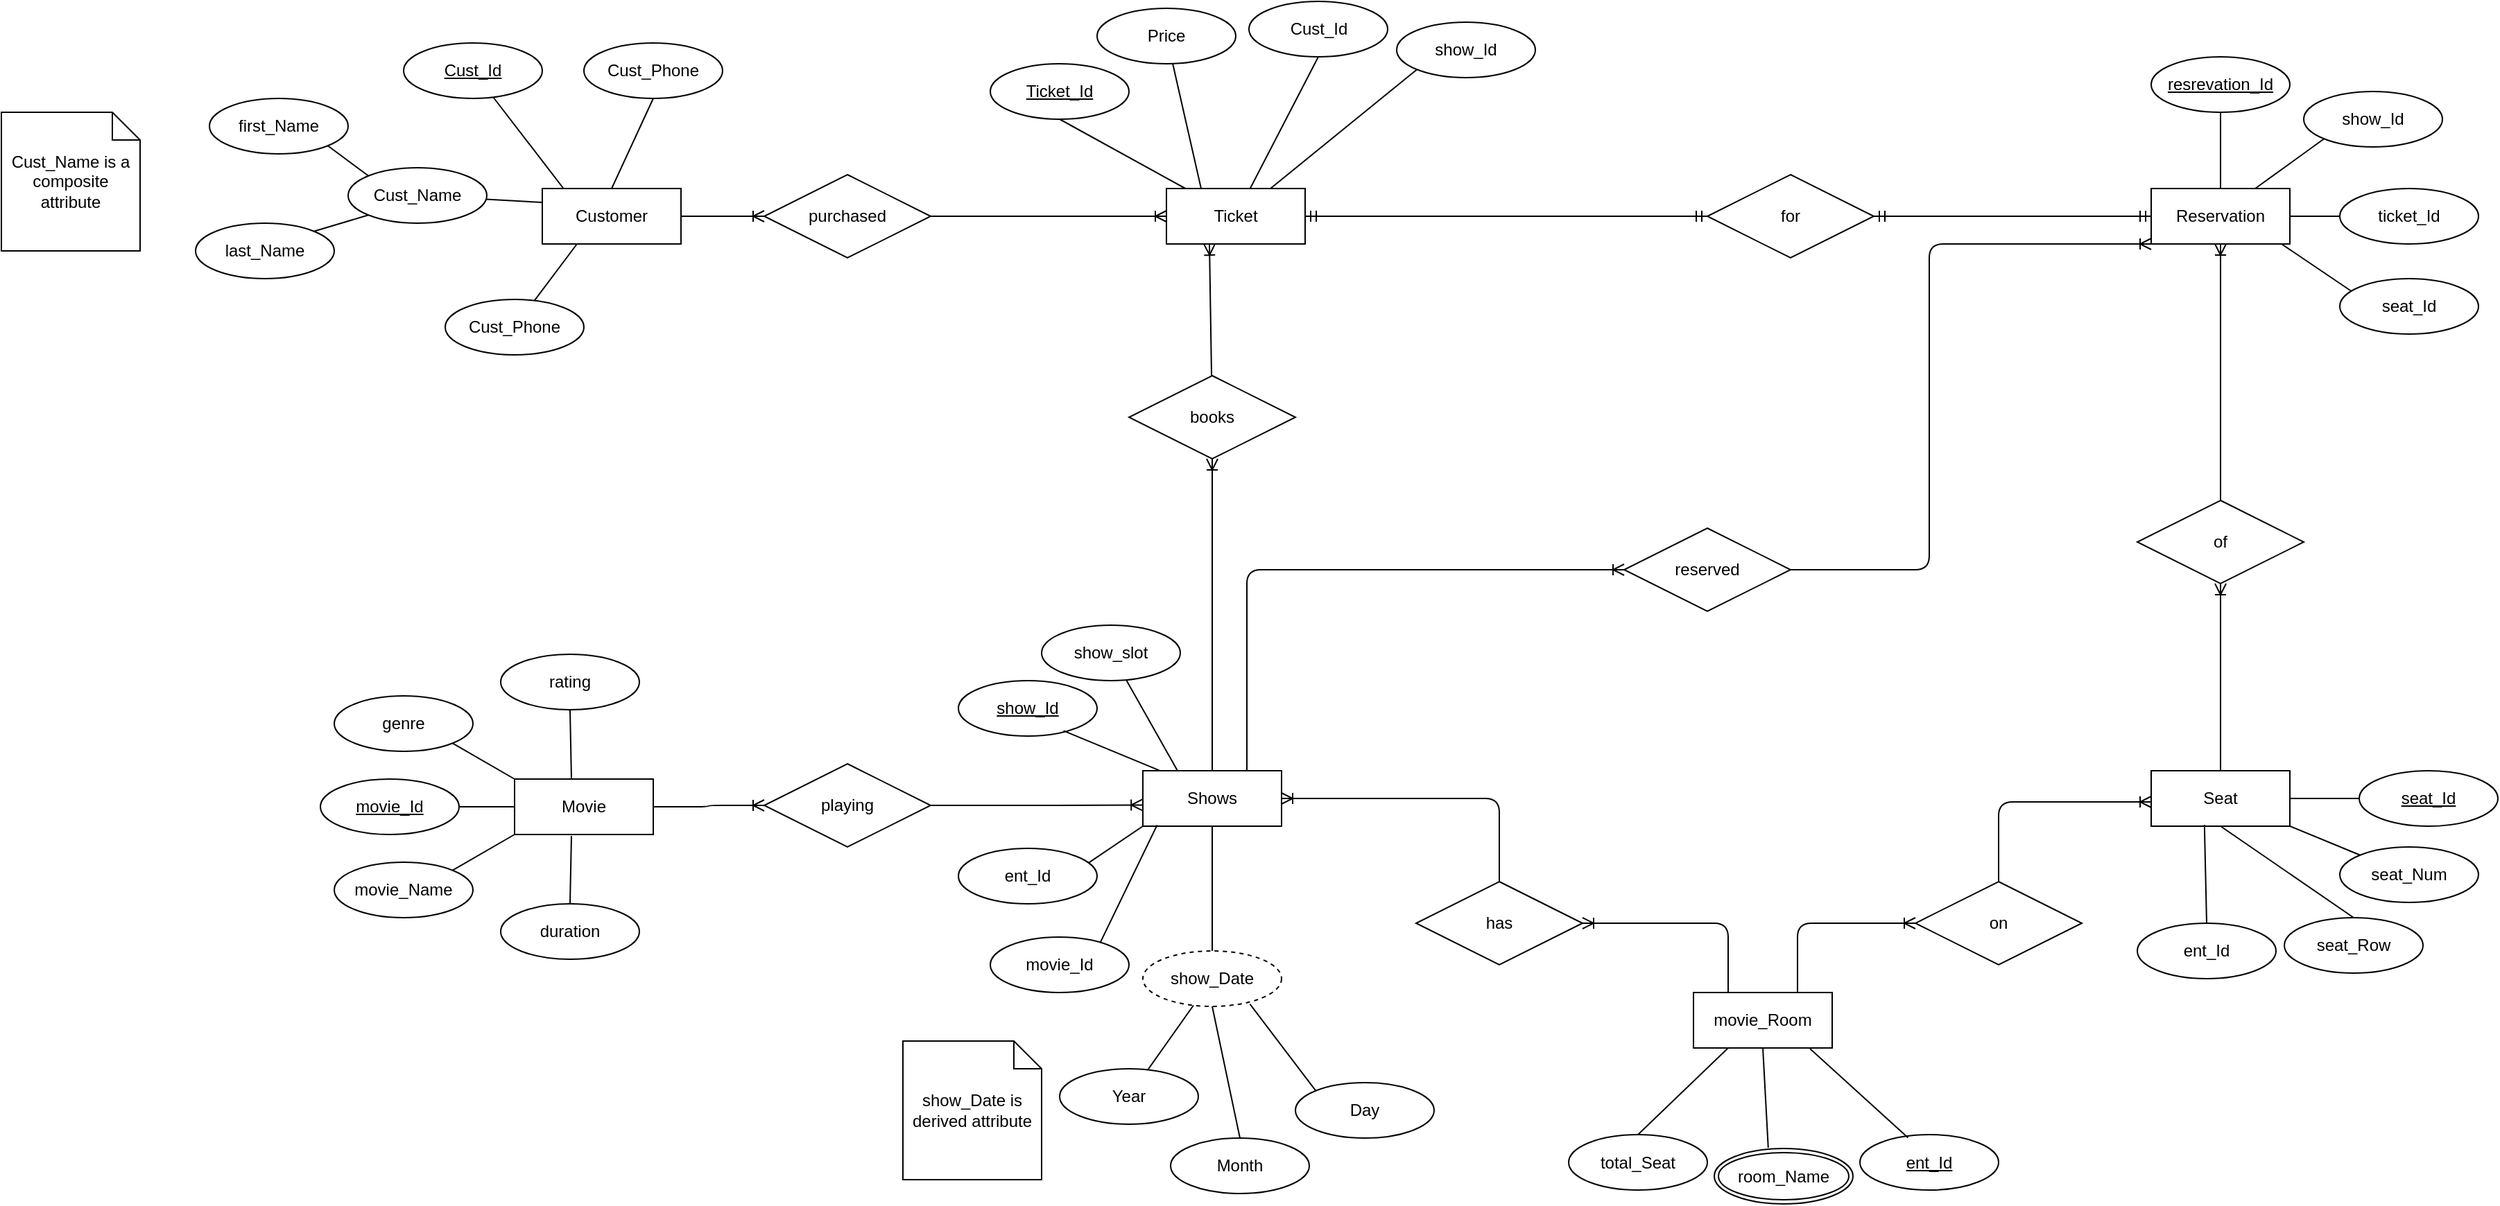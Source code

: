 <mxfile version="14.6.13" type="device"><diagram id="C5RBs43oDa-KdzZeNtuy" name="Page-1"><mxGraphModel dx="1833" dy="1696" grid="1" gridSize="10" guides="1" tooltips="1" connect="1" arrows="1" fold="1" page="1" pageScale="1" pageWidth="827" pageHeight="1169" math="0" shadow="0"><root><mxCell id="WIyWlLk6GJQsqaUBKTNV-0"/><mxCell id="WIyWlLk6GJQsqaUBKTNV-1" parent="WIyWlLk6GJQsqaUBKTNV-0"/><mxCell id="rpTrCafOeSb1Uk_IsaNt-6" value="purchased" style="shape=rhombus;perimeter=rhombusPerimeter;whiteSpace=wrap;html=1;align=center;" parent="WIyWlLk6GJQsqaUBKTNV-1" vertex="1"><mxGeometry x="64" y="-330" width="120" height="60" as="geometry"/></mxCell><mxCell id="rpTrCafOeSb1Uk_IsaNt-8" value="on" style="shape=rhombus;perimeter=rhombusPerimeter;whiteSpace=wrap;html=1;align=center;" parent="WIyWlLk6GJQsqaUBKTNV-1" vertex="1"><mxGeometry x="894" y="180" width="120" height="60" as="geometry"/></mxCell><mxCell id="rpTrCafOeSb1Uk_IsaNt-9" value="books" style="shape=rhombus;perimeter=rhombusPerimeter;whiteSpace=wrap;html=1;align=center;" parent="WIyWlLk6GJQsqaUBKTNV-1" vertex="1"><mxGeometry x="327" y="-185" width="120" height="60" as="geometry"/></mxCell><mxCell id="rpTrCafOeSb1Uk_IsaNt-10" value="of" style="shape=rhombus;perimeter=rhombusPerimeter;whiteSpace=wrap;html=1;align=center;" parent="WIyWlLk6GJQsqaUBKTNV-1" vertex="1"><mxGeometry x="1054" y="-95" width="120" height="60" as="geometry"/></mxCell><mxCell id="rpTrCafOeSb1Uk_IsaNt-12" value="has" style="shape=rhombus;perimeter=rhombusPerimeter;whiteSpace=wrap;html=1;align=center;" parent="WIyWlLk6GJQsqaUBKTNV-1" vertex="1"><mxGeometry x="534" y="180" width="120" height="60" as="geometry"/></mxCell><mxCell id="rpTrCafOeSb1Uk_IsaNt-16" value="Cust_Id" style="ellipse;whiteSpace=wrap;html=1;align=center;fontStyle=4;" parent="WIyWlLk6GJQsqaUBKTNV-1" vertex="1"><mxGeometry x="-196" y="-425" width="100" height="40" as="geometry"/></mxCell><mxCell id="rpTrCafOeSb1Uk_IsaNt-17" value="Cust_Phone" style="ellipse;whiteSpace=wrap;html=1;align=center;" parent="WIyWlLk6GJQsqaUBKTNV-1" vertex="1"><mxGeometry x="-66" y="-425" width="100" height="40" as="geometry"/></mxCell><mxCell id="rpTrCafOeSb1Uk_IsaNt-22" value="Ticket_Id" style="ellipse;whiteSpace=wrap;html=1;align=center;fontStyle=4;" parent="WIyWlLk6GJQsqaUBKTNV-1" vertex="1"><mxGeometry x="227" y="-410" width="100" height="40" as="geometry"/></mxCell><mxCell id="rpTrCafOeSb1Uk_IsaNt-23" value="Price" style="ellipse;whiteSpace=wrap;html=1;align=center;" parent="WIyWlLk6GJQsqaUBKTNV-1" vertex="1"><mxGeometry x="304" y="-450" width="100" height="40" as="geometry"/></mxCell><mxCell id="rpTrCafOeSb1Uk_IsaNt-24" value="show_Id" style="ellipse;whiteSpace=wrap;html=1;align=center;fontStyle=4;" parent="WIyWlLk6GJQsqaUBKTNV-1" vertex="1"><mxGeometry x="204" y="35" width="100" height="40" as="geometry"/></mxCell><mxCell id="rpTrCafOeSb1Uk_IsaNt-25" value="show_Date" style="ellipse;whiteSpace=wrap;html=1;align=center;dashed=1;" parent="WIyWlLk6GJQsqaUBKTNV-1" vertex="1"><mxGeometry x="337" y="230" width="100" height="40" as="geometry"/></mxCell><mxCell id="rpTrCafOeSb1Uk_IsaNt-31" value="movie_Id" style="ellipse;whiteSpace=wrap;html=1;align=center;fontStyle=4;" parent="WIyWlLk6GJQsqaUBKTNV-1" vertex="1"><mxGeometry x="-256" y="106" width="100" height="40" as="geometry"/></mxCell><mxCell id="rpTrCafOeSb1Uk_IsaNt-32" value="movie_Name" style="ellipse;whiteSpace=wrap;html=1;align=center;" parent="WIyWlLk6GJQsqaUBKTNV-1" vertex="1"><mxGeometry x="-246" y="166" width="100" height="40" as="geometry"/></mxCell><mxCell id="rpTrCafOeSb1Uk_IsaNt-33" value="duration" style="ellipse;whiteSpace=wrap;html=1;align=center;" parent="WIyWlLk6GJQsqaUBKTNV-1" vertex="1"><mxGeometry x="-126" y="196" width="100" height="40" as="geometry"/></mxCell><mxCell id="rpTrCafOeSb1Uk_IsaNt-35" value="rating" style="ellipse;whiteSpace=wrap;html=1;align=center;" parent="WIyWlLk6GJQsqaUBKTNV-1" vertex="1"><mxGeometry x="-126" y="16" width="100" height="40" as="geometry"/></mxCell><mxCell id="rpTrCafOeSb1Uk_IsaNt-36" value="genre" style="ellipse;whiteSpace=wrap;html=1;align=center;" parent="WIyWlLk6GJQsqaUBKTNV-1" vertex="1"><mxGeometry x="-246" y="46" width="100" height="40" as="geometry"/></mxCell><mxCell id="rpTrCafOeSb1Uk_IsaNt-37" value="ent_Id" style="ellipse;whiteSpace=wrap;html=1;align=center;fontStyle=4;" parent="WIyWlLk6GJQsqaUBKTNV-1" vertex="1"><mxGeometry x="854" y="362.5" width="100" height="40" as="geometry"/></mxCell><mxCell id="rpTrCafOeSb1Uk_IsaNt-41" value="room_Name" style="ellipse;shape=doubleEllipse;margin=3;whiteSpace=wrap;html=1;align=center;" parent="WIyWlLk6GJQsqaUBKTNV-1" vertex="1"><mxGeometry x="749" y="372.5" width="100" height="40" as="geometry"/></mxCell><mxCell id="rpTrCafOeSb1Uk_IsaNt-42" value="seat_Row" style="ellipse;whiteSpace=wrap;html=1;align=center;" parent="WIyWlLk6GJQsqaUBKTNV-1" vertex="1"><mxGeometry x="1160" y="206" width="100" height="40" as="geometry"/></mxCell><mxCell id="rpTrCafOeSb1Uk_IsaNt-43" value="seat_Id" style="ellipse;whiteSpace=wrap;html=1;align=center;fontStyle=4;" parent="WIyWlLk6GJQsqaUBKTNV-1" vertex="1"><mxGeometry x="1214" y="100.0" width="100" height="40" as="geometry"/></mxCell><mxCell id="rpTrCafOeSb1Uk_IsaNt-44" value="Cust_Id" style="ellipse;whiteSpace=wrap;html=1;align=center;" parent="WIyWlLk6GJQsqaUBKTNV-1" vertex="1"><mxGeometry x="413.5" y="-455" width="100" height="40" as="geometry"/></mxCell><mxCell id="rpTrCafOeSb1Uk_IsaNt-45" value="" style="endArrow=none;html=1;exitX=0.153;exitY=0;exitDx=0;exitDy=0;exitPerimeter=0;" parent="WIyWlLk6GJQsqaUBKTNV-1" source="T_Y7C41bLEncl0_mFWOe-4" target="rpTrCafOeSb1Uk_IsaNt-16" edge="1"><mxGeometry width="50" height="50" relative="1" as="geometry"><mxPoint x="-60.715" y="-317.386" as="sourcePoint"/><mxPoint x="-126" y="-340" as="targetPoint"/></mxGeometry></mxCell><mxCell id="rpTrCafOeSb1Uk_IsaNt-46" value="" style="endArrow=none;html=1;exitX=0;exitY=0.25;exitDx=0;exitDy=0;" parent="WIyWlLk6GJQsqaUBKTNV-1" source="T_Y7C41bLEncl0_mFWOe-4" target="NC3HBU6T_nw7BA21-1jr-2" edge="1"><mxGeometry width="50" height="50" relative="1" as="geometry"><mxPoint x="-71.355" y="-314.142" as="sourcePoint"/><mxPoint x="-225.717" y="-348.152" as="targetPoint"/></mxGeometry></mxCell><mxCell id="rpTrCafOeSb1Uk_IsaNt-47" value="" style="endArrow=none;html=1;entryX=0.5;entryY=1;entryDx=0;entryDy=0;exitX=0.5;exitY=0;exitDx=0;exitDy=0;" parent="WIyWlLk6GJQsqaUBKTNV-1" source="T_Y7C41bLEncl0_mFWOe-4" target="rpTrCafOeSb1Uk_IsaNt-17" edge="1"><mxGeometry width="50" height="50" relative="1" as="geometry"><mxPoint x="-46" y="-320" as="sourcePoint"/><mxPoint x="-161.349" y="-382.6" as="targetPoint"/></mxGeometry></mxCell><mxCell id="rpTrCafOeSb1Uk_IsaNt-49" value="" style="endArrow=none;html=1;exitX=0.25;exitY=0;exitDx=0;exitDy=0;" parent="WIyWlLk6GJQsqaUBKTNV-1" source="T_Y7C41bLEncl0_mFWOe-5" target="rpTrCafOeSb1Uk_IsaNt-23" edge="1"><mxGeometry width="50" height="50" relative="1" as="geometry"><mxPoint x="404" y="-310" as="sourcePoint"/><mxPoint x="394.001" y="-380.0" as="targetPoint"/></mxGeometry></mxCell><mxCell id="rpTrCafOeSb1Uk_IsaNt-50" value="" style="endArrow=none;html=1;entryX=0.5;entryY=1;entryDx=0;entryDy=0;" parent="WIyWlLk6GJQsqaUBKTNV-1" source="T_Y7C41bLEncl0_mFWOe-5" target="rpTrCafOeSb1Uk_IsaNt-22" edge="1"><mxGeometry width="50" height="50" relative="1" as="geometry"><mxPoint x="381.3" y="-307.84" as="sourcePoint"/><mxPoint x="394" y="-450.0" as="targetPoint"/></mxGeometry></mxCell><mxCell id="rpTrCafOeSb1Uk_IsaNt-51" value="" style="endArrow=none;html=1;entryX=0.5;entryY=1;entryDx=0;entryDy=0;" parent="WIyWlLk6GJQsqaUBKTNV-1" source="T_Y7C41bLEncl0_mFWOe-5" target="rpTrCafOeSb1Uk_IsaNt-44" edge="1"><mxGeometry width="50" height="50" relative="1" as="geometry"><mxPoint x="447.473" y="-299.88" as="sourcePoint"/><mxPoint x="-91.349" y="-332.6" as="targetPoint"/></mxGeometry></mxCell><mxCell id="rpTrCafOeSb1Uk_IsaNt-52" value="" style="endArrow=none;html=1;exitX=0.5;exitY=1;exitDx=0;exitDy=0;entryX=0.389;entryY=-0.014;entryDx=0;entryDy=0;entryPerimeter=0;" parent="WIyWlLk6GJQsqaUBKTNV-1" source="T_Y7C41bLEncl0_mFWOe-10" target="rpTrCafOeSb1Uk_IsaNt-41" edge="1"><mxGeometry width="50" height="50" relative="1" as="geometry"><mxPoint x="734" y="285" as="sourcePoint"/><mxPoint x="804" y="382.5" as="targetPoint"/></mxGeometry></mxCell><mxCell id="rpTrCafOeSb1Uk_IsaNt-53" value="" style="endArrow=none;html=1;entryX=0.347;entryY=0.057;entryDx=0;entryDy=0;entryPerimeter=0;exitX=0.84;exitY=1.013;exitDx=0;exitDy=0;exitPerimeter=0;" parent="WIyWlLk6GJQsqaUBKTNV-1" source="T_Y7C41bLEncl0_mFWOe-10" target="rpTrCafOeSb1Uk_IsaNt-37" edge="1"><mxGeometry width="50" height="50" relative="1" as="geometry"><mxPoint x="784" y="258" as="sourcePoint"/><mxPoint x="798.651" y="42.4" as="targetPoint"/></mxGeometry></mxCell><mxCell id="rpTrCafOeSb1Uk_IsaNt-55" value="" style="endArrow=none;html=1;exitX=0.5;exitY=0;exitDx=0;exitDy=0;entryX=0.5;entryY=1;entryDx=0;entryDy=0;" parent="WIyWlLk6GJQsqaUBKTNV-1" source="rpTrCafOeSb1Uk_IsaNt-42" edge="1"><mxGeometry width="50" height="50" relative="1" as="geometry"><mxPoint x="1269.272" y="-267.383" as="sourcePoint"/><mxPoint x="1114" y="140.0" as="targetPoint"/></mxGeometry></mxCell><mxCell id="rpTrCafOeSb1Uk_IsaNt-56" value="" style="endArrow=none;html=1;entryX=0;entryY=0.5;entryDx=0;entryDy=0;exitX=1;exitY=0.5;exitDx=0;exitDy=0;" parent="WIyWlLk6GJQsqaUBKTNV-1" source="T_Y7C41bLEncl0_mFWOe-12" target="rpTrCafOeSb1Uk_IsaNt-43" edge="1"><mxGeometry width="50" height="50" relative="1" as="geometry"><mxPoint x="1064" y="120.0" as="sourcePoint"/><mxPoint x="1158.651" y="-342.6" as="targetPoint"/></mxGeometry></mxCell><mxCell id="rpTrCafOeSb1Uk_IsaNt-57" value="" style="endArrow=none;html=1;exitX=0.41;exitY=1.025;exitDx=0;exitDy=0;entryX=0.5;entryY=0;entryDx=0;entryDy=0;exitPerimeter=0;" parent="WIyWlLk6GJQsqaUBKTNV-1" source="T_Y7C41bLEncl0_mFWOe-8" target="rpTrCafOeSb1Uk_IsaNt-33" edge="1"><mxGeometry width="50" height="50" relative="1" as="geometry"><mxPoint x="-76" y="146.0" as="sourcePoint"/><mxPoint x="-86" y="196" as="targetPoint"/></mxGeometry></mxCell><mxCell id="rpTrCafOeSb1Uk_IsaNt-58" value="" style="endArrow=none;html=1;entryX=1;entryY=0;entryDx=0;entryDy=0;exitX=0;exitY=1;exitDx=0;exitDy=0;" parent="WIyWlLk6GJQsqaUBKTNV-1" source="T_Y7C41bLEncl0_mFWOe-8" target="rpTrCafOeSb1Uk_IsaNt-32" edge="1"><mxGeometry width="50" height="50" relative="1" as="geometry"><mxPoint x="-111.355" y="140.142" as="sourcePoint"/><mxPoint x="-571.349" y="-266.6" as="targetPoint"/></mxGeometry></mxCell><mxCell id="rpTrCafOeSb1Uk_IsaNt-59" value="" style="endArrow=none;html=1;entryX=1;entryY=0.5;entryDx=0;entryDy=0;exitX=0;exitY=0.5;exitDx=0;exitDy=0;exitPerimeter=0;" parent="WIyWlLk6GJQsqaUBKTNV-1" source="T_Y7C41bLEncl0_mFWOe-8" target="rpTrCafOeSb1Uk_IsaNt-31" edge="1"><mxGeometry width="50" height="50" relative="1" as="geometry"><mxPoint x="-126" y="126" as="sourcePoint"/><mxPoint x="-561.349" y="-256.6" as="targetPoint"/></mxGeometry></mxCell><mxCell id="rpTrCafOeSb1Uk_IsaNt-60" value="" style="endArrow=none;html=1;entryX=1;entryY=1;entryDx=0;entryDy=0;exitX=0;exitY=0;exitDx=0;exitDy=0;" parent="WIyWlLk6GJQsqaUBKTNV-1" source="T_Y7C41bLEncl0_mFWOe-8" target="rpTrCafOeSb1Uk_IsaNt-36" edge="1"><mxGeometry width="50" height="50" relative="1" as="geometry"><mxPoint x="-105.914" y="109.974" as="sourcePoint"/><mxPoint x="-551.349" y="-246.6" as="targetPoint"/></mxGeometry></mxCell><mxCell id="rpTrCafOeSb1Uk_IsaNt-61" value="" style="endArrow=none;html=1;entryX=0.5;entryY=1;entryDx=0;entryDy=0;exitX=0.41;exitY=0;exitDx=0;exitDy=0;exitPerimeter=0;" parent="WIyWlLk6GJQsqaUBKTNV-1" source="T_Y7C41bLEncl0_mFWOe-8" target="rpTrCafOeSb1Uk_IsaNt-35" edge="1"><mxGeometry width="50" height="50" relative="1" as="geometry"><mxPoint x="-76" y="106" as="sourcePoint"/><mxPoint x="-541.349" y="-236.6" as="targetPoint"/></mxGeometry></mxCell><mxCell id="rpTrCafOeSb1Uk_IsaNt-62" value="" style="endArrow=none;html=1;entryX=0.758;entryY=0.904;entryDx=0;entryDy=0;exitX=0.141;exitY=0.018;exitDx=0;exitDy=0;exitPerimeter=0;entryPerimeter=0;" parent="WIyWlLk6GJQsqaUBKTNV-1" source="T_Y7C41bLEncl0_mFWOe-7" target="rpTrCafOeSb1Uk_IsaNt-24" edge="1"><mxGeometry width="50" height="50" relative="1" as="geometry"><mxPoint x="391" y="130.0" as="sourcePoint"/><mxPoint x="-254.349" y="32.4" as="targetPoint"/></mxGeometry></mxCell><mxCell id="rpTrCafOeSb1Uk_IsaNt-63" value="" style="endArrow=none;html=1;entryX=0.5;entryY=0;entryDx=0;entryDy=0;" parent="WIyWlLk6GJQsqaUBKTNV-1" source="T_Y7C41bLEncl0_mFWOe-7" target="rpTrCafOeSb1Uk_IsaNt-25" edge="1"><mxGeometry width="50" height="50" relative="1" as="geometry"><mxPoint x="441" y="150.0" as="sourcePoint"/><mxPoint x="-244.349" y="42.4" as="targetPoint"/></mxGeometry></mxCell><mxCell id="T_Y7C41bLEncl0_mFWOe-0" value="first_Name" style="ellipse;whiteSpace=wrap;html=1;align=center;" parent="WIyWlLk6GJQsqaUBKTNV-1" vertex="1"><mxGeometry x="-336" y="-385" width="100" height="40" as="geometry"/></mxCell><mxCell id="T_Y7C41bLEncl0_mFWOe-1" value="last_Name" style="ellipse;whiteSpace=wrap;html=1;align=center;" parent="WIyWlLk6GJQsqaUBKTNV-1" vertex="1"><mxGeometry x="-346" y="-295" width="100" height="40" as="geometry"/></mxCell><mxCell id="T_Y7C41bLEncl0_mFWOe-2" value="" style="endArrow=none;html=1;exitX=0;exitY=0;exitDx=0;exitDy=0;entryX=1;entryY=1;entryDx=0;entryDy=0;" parent="WIyWlLk6GJQsqaUBKTNV-1" source="NC3HBU6T_nw7BA21-1jr-2" target="T_Y7C41bLEncl0_mFWOe-0" edge="1"><mxGeometry width="50" height="50" relative="1" as="geometry"><mxPoint x="-221.355" y="-329.142" as="sourcePoint"/><mxPoint x="-132.747" y="-294.967" as="targetPoint"/></mxGeometry></mxCell><mxCell id="T_Y7C41bLEncl0_mFWOe-3" value="" style="endArrow=none;html=1;exitX=0;exitY=1;exitDx=0;exitDy=0;entryX=1;entryY=0;entryDx=0;entryDy=0;" parent="WIyWlLk6GJQsqaUBKTNV-1" source="NC3HBU6T_nw7BA21-1jr-2" target="T_Y7C41bLEncl0_mFWOe-1" edge="1"><mxGeometry width="50" height="50" relative="1" as="geometry"><mxPoint x="-221.355" y="-300.858" as="sourcePoint"/><mxPoint x="-266" y="-295" as="targetPoint"/></mxGeometry></mxCell><mxCell id="T_Y7C41bLEncl0_mFWOe-4" value="Customer" style="whiteSpace=wrap;html=1;align=center;" parent="WIyWlLk6GJQsqaUBKTNV-1" vertex="1"><mxGeometry x="-96" y="-320" width="100" height="40" as="geometry"/></mxCell><mxCell id="T_Y7C41bLEncl0_mFWOe-5" value="Ticket" style="whiteSpace=wrap;html=1;align=center;" parent="WIyWlLk6GJQsqaUBKTNV-1" vertex="1"><mxGeometry x="354" y="-320" width="100" height="40" as="geometry"/></mxCell><mxCell id="T_Y7C41bLEncl0_mFWOe-7" value="Shows" style="whiteSpace=wrap;html=1;align=center;" parent="WIyWlLk6GJQsqaUBKTNV-1" vertex="1"><mxGeometry x="337" y="100" width="100" height="40" as="geometry"/></mxCell><mxCell id="T_Y7C41bLEncl0_mFWOe-8" value="Movie" style="whiteSpace=wrap;html=1;align=center;" parent="WIyWlLk6GJQsqaUBKTNV-1" vertex="1"><mxGeometry x="-116" y="106" width="100" height="40" as="geometry"/></mxCell><mxCell id="T_Y7C41bLEncl0_mFWOe-10" value="movie_Room" style="whiteSpace=wrap;html=1;align=center;" parent="WIyWlLk6GJQsqaUBKTNV-1" vertex="1"><mxGeometry x="734" y="260" width="100" height="40" as="geometry"/></mxCell><mxCell id="T_Y7C41bLEncl0_mFWOe-12" value="Seat" style="whiteSpace=wrap;html=1;align=center;" parent="WIyWlLk6GJQsqaUBKTNV-1" vertex="1"><mxGeometry x="1064" y="100.0" width="100" height="40" as="geometry"/></mxCell><mxCell id="T_Y7C41bLEncl0_mFWOe-13" value="Day" style="ellipse;whiteSpace=wrap;html=1;align=center;" parent="WIyWlLk6GJQsqaUBKTNV-1" vertex="1"><mxGeometry x="447" y="325" width="100" height="40" as="geometry"/></mxCell><mxCell id="T_Y7C41bLEncl0_mFWOe-14" value="Month" style="ellipse;whiteSpace=wrap;html=1;align=center;" parent="WIyWlLk6GJQsqaUBKTNV-1" vertex="1"><mxGeometry x="357" y="365" width="100" height="40" as="geometry"/></mxCell><mxCell id="T_Y7C41bLEncl0_mFWOe-15" value="Year" style="ellipse;whiteSpace=wrap;html=1;align=center;" parent="WIyWlLk6GJQsqaUBKTNV-1" vertex="1"><mxGeometry x="277" y="315.0" width="100" height="40" as="geometry"/></mxCell><mxCell id="T_Y7C41bLEncl0_mFWOe-16" value="" style="endArrow=none;html=1;" parent="WIyWlLk6GJQsqaUBKTNV-1" source="rpTrCafOeSb1Uk_IsaNt-25" target="T_Y7C41bLEncl0_mFWOe-15" edge="1"><mxGeometry width="50" height="50" relative="1" as="geometry"><mxPoint x="367" y="265" as="sourcePoint"/><mxPoint x="476.645" y="159.142" as="targetPoint"/></mxGeometry></mxCell><mxCell id="T_Y7C41bLEncl0_mFWOe-17" value="" style="endArrow=none;html=1;entryX=0.5;entryY=1;entryDx=0;entryDy=0;" parent="WIyWlLk6GJQsqaUBKTNV-1" target="rpTrCafOeSb1Uk_IsaNt-25" edge="1"><mxGeometry width="50" height="50" relative="1" as="geometry"><mxPoint x="407" y="365" as="sourcePoint"/><mxPoint x="486.645" y="169.142" as="targetPoint"/></mxGeometry></mxCell><mxCell id="T_Y7C41bLEncl0_mFWOe-18" value="" style="endArrow=none;html=1;entryX=0;entryY=0;entryDx=0;entryDy=0;exitX=0.772;exitY=0.959;exitDx=0;exitDy=0;exitPerimeter=0;" parent="WIyWlLk6GJQsqaUBKTNV-1" source="rpTrCafOeSb1Uk_IsaNt-25" target="T_Y7C41bLEncl0_mFWOe-13" edge="1"><mxGeometry width="50" height="50" relative="1" as="geometry"><mxPoint x="510" y="200" as="sourcePoint"/><mxPoint x="496.645" y="179.142" as="targetPoint"/></mxGeometry></mxCell><mxCell id="T_Y7C41bLEncl0_mFWOe-20" value="" style="endArrow=none;html=1;exitX=0.25;exitY=1;exitDx=0;exitDy=0;entryX=0.5;entryY=0;entryDx=0;entryDy=0;" parent="WIyWlLk6GJQsqaUBKTNV-1" source="T_Y7C41bLEncl0_mFWOe-10" target="T_Y7C41bLEncl0_mFWOe-21" edge="1"><mxGeometry width="50" height="50" relative="1" as="geometry"><mxPoint x="734" y="290" as="sourcePoint"/><mxPoint x="652" y="295" as="targetPoint"/></mxGeometry></mxCell><mxCell id="T_Y7C41bLEncl0_mFWOe-21" value="total_Seat" style="ellipse;whiteSpace=wrap;html=1;align=center;" parent="WIyWlLk6GJQsqaUBKTNV-1" vertex="1"><mxGeometry x="644" y="362.5" width="100" height="40" as="geometry"/></mxCell><mxCell id="T_Y7C41bLEncl0_mFWOe-26" value="show_Id" style="ellipse;whiteSpace=wrap;html=1;align=center;" parent="WIyWlLk6GJQsqaUBKTNV-1" vertex="1"><mxGeometry x="520" y="-440" width="100" height="40" as="geometry"/></mxCell><mxCell id="T_Y7C41bLEncl0_mFWOe-27" value="" style="endArrow=none;html=1;exitX=0.75;exitY=0;exitDx=0;exitDy=0;entryX=0;entryY=1;entryDx=0;entryDy=0;" parent="WIyWlLk6GJQsqaUBKTNV-1" source="T_Y7C41bLEncl0_mFWOe-5" target="T_Y7C41bLEncl0_mFWOe-26" edge="1"><mxGeometry width="50" height="50" relative="1" as="geometry"><mxPoint x="464" y="-300" as="sourcePoint"/><mxPoint x="604" y="-350" as="targetPoint"/></mxGeometry></mxCell><mxCell id="NC3HBU6T_nw7BA21-1jr-2" value="Cust_Name" style="ellipse;whiteSpace=wrap;html=1;align=center;" parent="WIyWlLk6GJQsqaUBKTNV-1" vertex="1"><mxGeometry x="-236" y="-335" width="100" height="40" as="geometry"/></mxCell><mxCell id="NC3HBU6T_nw7BA21-1jr-3" value="Cust_Name is a composite attribute" style="shape=note;size=20;whiteSpace=wrap;html=1;" parent="WIyWlLk6GJQsqaUBKTNV-1" vertex="1"><mxGeometry x="-486" y="-375" width="100" height="100" as="geometry"/></mxCell><mxCell id="NC3HBU6T_nw7BA21-1jr-4" value="show_Date is derived attribute" style="shape=note;size=20;whiteSpace=wrap;html=1;" parent="WIyWlLk6GJQsqaUBKTNV-1" vertex="1"><mxGeometry x="164" y="295" width="100" height="100" as="geometry"/></mxCell><mxCell id="cqNdI_gBDllx-gK_nrfC-5" style="edgeStyle=orthogonalEdgeStyle;rounded=0;orthogonalLoop=1;jettySize=auto;html=1;exitX=0.5;exitY=1;exitDx=0;exitDy=0;" parent="WIyWlLk6GJQsqaUBKTNV-1" edge="1"><mxGeometry relative="1" as="geometry"><mxPoint x="154" y="270" as="sourcePoint"/><mxPoint x="154" y="270" as="targetPoint"/></mxGeometry></mxCell><mxCell id="cqNdI_gBDllx-gK_nrfC-9" value="show_slot" style="ellipse;whiteSpace=wrap;html=1;align=center;" parent="WIyWlLk6GJQsqaUBKTNV-1" vertex="1"><mxGeometry x="264" y="-5" width="100" height="40" as="geometry"/></mxCell><mxCell id="cqNdI_gBDllx-gK_nrfC-10" value="" style="endArrow=none;html=1;exitX=0.25;exitY=0;exitDx=0;exitDy=0;" parent="WIyWlLk6GJQsqaUBKTNV-1" source="T_Y7C41bLEncl0_mFWOe-7" target="cqNdI_gBDllx-gK_nrfC-9" edge="1"><mxGeometry width="50" height="50" relative="1" as="geometry"><mxPoint x="411" y="110" as="sourcePoint"/><mxPoint x="491" y="61" as="targetPoint"/></mxGeometry></mxCell><mxCell id="eyCazPOt2PZTfORF4oaA-2" value="" style="endArrow=none;html=1;entryX=0.5;entryY=0;entryDx=0;entryDy=0;exitX=0.5;exitY=1;exitDx=0;exitDy=0;" parent="WIyWlLk6GJQsqaUBKTNV-1" source="eyCazPOt2PZTfORF4oaA-37" target="eyCazPOt2PZTfORF4oaA-4" edge="1"><mxGeometry width="50" height="50" relative="1" as="geometry"><mxPoint x="1114" y="-375" as="sourcePoint"/><mxPoint x="1114" y="-285.0" as="targetPoint"/></mxGeometry></mxCell><mxCell id="eyCazPOt2PZTfORF4oaA-4" value="Reservation" style="whiteSpace=wrap;html=1;align=center;" parent="WIyWlLk6GJQsqaUBKTNV-1" vertex="1"><mxGeometry x="1064" y="-320" width="100" height="40" as="geometry"/></mxCell><mxCell id="eyCazPOt2PZTfORF4oaA-5" style="edgeStyle=orthogonalEdgeStyle;rounded=0;orthogonalLoop=1;jettySize=auto;html=1;exitX=0.5;exitY=1;exitDx=0;exitDy=0;" parent="WIyWlLk6GJQsqaUBKTNV-1" edge="1"><mxGeometry relative="1" as="geometry"><mxPoint x="154" y="270" as="sourcePoint"/><mxPoint x="154" y="270" as="targetPoint"/></mxGeometry></mxCell><mxCell id="eyCazPOt2PZTfORF4oaA-6" value="" style="edgeStyle=orthogonalEdgeStyle;fontSize=12;html=1;endArrow=ERoneToMany;entryX=0;entryY=0.5;entryDx=0;entryDy=0;exitX=1;exitY=0.5;exitDx=0;exitDy=0;" parent="WIyWlLk6GJQsqaUBKTNV-1" source="T_Y7C41bLEncl0_mFWOe-4" target="rpTrCafOeSb1Uk_IsaNt-6" edge="1"><mxGeometry width="100" height="100" relative="1" as="geometry"><mxPoint x="144" y="-205" as="sourcePoint"/><mxPoint x="244" y="-305" as="targetPoint"/></mxGeometry></mxCell><mxCell id="eyCazPOt2PZTfORF4oaA-7" value="" style="edgeStyle=orthogonalEdgeStyle;fontSize=12;html=1;endArrow=ERoneToMany;entryX=0;entryY=0.5;entryDx=0;entryDy=0;exitX=1;exitY=0.5;exitDx=0;exitDy=0;" parent="WIyWlLk6GJQsqaUBKTNV-1" source="rpTrCafOeSb1Uk_IsaNt-6" target="T_Y7C41bLEncl0_mFWOe-5" edge="1"><mxGeometry width="100" height="100" relative="1" as="geometry"><mxPoint x="-56" y="-290" as="sourcePoint"/><mxPoint x="138.0" y="-290" as="targetPoint"/></mxGeometry></mxCell><mxCell id="eyCazPOt2PZTfORF4oaA-8" value="" style="edgeStyle=orthogonalEdgeStyle;fontSize=12;html=1;endArrow=ERmandOne;startArrow=ERmandOne;entryX=0;entryY=0.5;entryDx=0;entryDy=0;exitX=1;exitY=0.5;exitDx=0;exitDy=0;" parent="WIyWlLk6GJQsqaUBKTNV-1" source="eyCazPOt2PZTfORF4oaA-9" target="eyCazPOt2PZTfORF4oaA-4" edge="1"><mxGeometry width="100" height="100" relative="1" as="geometry"><mxPoint x="939" y="-300" as="sourcePoint"/><mxPoint x="914" y="-395" as="targetPoint"/></mxGeometry></mxCell><mxCell id="eyCazPOt2PZTfORF4oaA-9" value="for" style="shape=rhombus;perimeter=rhombusPerimeter;whiteSpace=wrap;html=1;align=center;" parent="WIyWlLk6GJQsqaUBKTNV-1" vertex="1"><mxGeometry x="744" y="-330" width="120" height="60" as="geometry"/></mxCell><mxCell id="eyCazPOt2PZTfORF4oaA-10" value="" style="edgeStyle=orthogonalEdgeStyle;fontSize=12;html=1;endArrow=ERmandOne;startArrow=ERmandOne;exitX=1;exitY=0.5;exitDx=0;exitDy=0;entryX=0;entryY=0.5;entryDx=0;entryDy=0;" parent="WIyWlLk6GJQsqaUBKTNV-1" source="T_Y7C41bLEncl0_mFWOe-5" target="eyCazPOt2PZTfORF4oaA-9" edge="1"><mxGeometry width="100" height="100" relative="1" as="geometry"><mxPoint x="807" y="-290" as="sourcePoint"/><mxPoint x="677" y="-300" as="targetPoint"/></mxGeometry></mxCell><mxCell id="eyCazPOt2PZTfORF4oaA-11" value="" style="edgeStyle=orthogonalEdgeStyle;fontSize=12;html=1;endArrow=ERoneToMany;entryX=0.5;entryY=1;entryDx=0;entryDy=0;exitX=0.5;exitY=0;exitDx=0;exitDy=0;" parent="WIyWlLk6GJQsqaUBKTNV-1" source="rpTrCafOeSb1Uk_IsaNt-10" target="eyCazPOt2PZTfORF4oaA-4" edge="1"><mxGeometry width="100" height="100" relative="1" as="geometry"><mxPoint x="1114" y="-85" as="sourcePoint"/><mxPoint x="1024" y="-155" as="targetPoint"/></mxGeometry></mxCell><mxCell id="eyCazPOt2PZTfORF4oaA-12" value="" style="edgeStyle=orthogonalEdgeStyle;fontSize=12;html=1;endArrow=ERoneToMany;exitX=0.5;exitY=0;exitDx=0;exitDy=0;entryX=0.5;entryY=1;entryDx=0;entryDy=0;" parent="WIyWlLk6GJQsqaUBKTNV-1" source="T_Y7C41bLEncl0_mFWOe-12" target="rpTrCafOeSb1Uk_IsaNt-10" edge="1"><mxGeometry width="100" height="100" relative="1" as="geometry"><mxPoint x="1124" y="-85" as="sourcePoint"/><mxPoint x="1114" y="-35" as="targetPoint"/></mxGeometry></mxCell><mxCell id="eyCazPOt2PZTfORF4oaA-13" value="" style="edgeStyle=orthogonalEdgeStyle;fontSize=12;html=1;endArrow=ERoneToMany;exitX=0.5;exitY=0;exitDx=0;exitDy=0;entryX=0.5;entryY=1;entryDx=0;entryDy=0;" parent="WIyWlLk6GJQsqaUBKTNV-1" source="rpTrCafOeSb1Uk_IsaNt-8" edge="1"><mxGeometry width="100" height="100" relative="1" as="geometry"><mxPoint x="1064" y="257.5" as="sourcePoint"/><mxPoint x="1064" y="122.5" as="targetPoint"/><Array as="points"><mxPoint x="954" y="123"/></Array></mxGeometry></mxCell><mxCell id="eyCazPOt2PZTfORF4oaA-14" value="" style="edgeStyle=orthogonalEdgeStyle;fontSize=12;html=1;endArrow=ERoneToMany;exitX=0.75;exitY=0;exitDx=0;exitDy=0;entryX=0;entryY=0.5;entryDx=0;entryDy=0;" parent="WIyWlLk6GJQsqaUBKTNV-1" source="T_Y7C41bLEncl0_mFWOe-10" target="rpTrCafOeSb1Uk_IsaNt-8" edge="1"><mxGeometry width="100" height="100" relative="1" as="geometry"><mxPoint x="954" y="333" as="sourcePoint"/><mxPoint x="1154" y="332.5" as="targetPoint"/></mxGeometry></mxCell><mxCell id="eyCazPOt2PZTfORF4oaA-15" value="" style="fontSize=12;html=1;endArrow=ERoneToMany;" parent="WIyWlLk6GJQsqaUBKTNV-1" source="rpTrCafOeSb1Uk_IsaNt-9" edge="1"><mxGeometry width="100" height="100" relative="1" as="geometry"><mxPoint x="569.0" y="212.5" as="sourcePoint"/><mxPoint x="385" y="-280" as="targetPoint"/></mxGeometry></mxCell><mxCell id="eyCazPOt2PZTfORF4oaA-16" value="" style="fontSize=12;html=1;endArrow=ERoneToMany;entryX=0.5;entryY=1;entryDx=0;entryDy=0;exitX=0.5;exitY=0;exitDx=0;exitDy=0;" parent="WIyWlLk6GJQsqaUBKTNV-1" source="T_Y7C41bLEncl0_mFWOe-7" target="rpTrCafOeSb1Uk_IsaNt-9" edge="1"><mxGeometry width="100" height="100" relative="1" as="geometry"><mxPoint x="391" y="110" as="sourcePoint"/><mxPoint x="807.0" y="-5" as="targetPoint"/></mxGeometry></mxCell><mxCell id="eyCazPOt2PZTfORF4oaA-18" value="" style="edgeStyle=orthogonalEdgeStyle;fontSize=12;html=1;endArrow=ERoneToMany;entryX=1;entryY=0.5;entryDx=0;entryDy=0;exitX=0.5;exitY=0;exitDx=0;exitDy=0;" parent="WIyWlLk6GJQsqaUBKTNV-1" source="rpTrCafOeSb1Uk_IsaNt-12" target="T_Y7C41bLEncl0_mFWOe-7" edge="1"><mxGeometry width="100" height="100" relative="1" as="geometry"><mxPoint x="494" y="232.5" as="sourcePoint"/><mxPoint x="404" y="130" as="targetPoint"/><Array as="points"><mxPoint x="594" y="120"/></Array></mxGeometry></mxCell><mxCell id="eyCazPOt2PZTfORF4oaA-19" value="playing" style="shape=rhombus;perimeter=rhombusPerimeter;whiteSpace=wrap;html=1;align=center;" parent="WIyWlLk6GJQsqaUBKTNV-1" vertex="1"><mxGeometry x="64" y="95" width="120" height="60" as="geometry"/></mxCell><mxCell id="eyCazPOt2PZTfORF4oaA-20" value="" style="edgeStyle=orthogonalEdgeStyle;fontSize=12;html=1;endArrow=ERoneToMany;entryX=-0.004;entryY=0.618;entryDx=0;entryDy=0;entryPerimeter=0;" parent="WIyWlLk6GJQsqaUBKTNV-1" source="eyCazPOt2PZTfORF4oaA-19" target="T_Y7C41bLEncl0_mFWOe-7" edge="1"><mxGeometry width="100" height="100" relative="1" as="geometry"><mxPoint x="584" y="140.0" as="sourcePoint"/><mxPoint x="451" y="140.0" as="targetPoint"/></mxGeometry></mxCell><mxCell id="eyCazPOt2PZTfORF4oaA-21" value="" style="edgeStyle=orthogonalEdgeStyle;fontSize=12;html=1;endArrow=ERoneToMany;entryX=0;entryY=0.5;entryDx=0;entryDy=0;exitX=1;exitY=0.5;exitDx=0;exitDy=0;" parent="WIyWlLk6GJQsqaUBKTNV-1" source="T_Y7C41bLEncl0_mFWOe-8" target="eyCazPOt2PZTfORF4oaA-19" edge="1"><mxGeometry width="100" height="100" relative="1" as="geometry"><mxPoint x="-86" y="135.0" as="sourcePoint"/><mxPoint x="50.6" y="134.72" as="targetPoint"/></mxGeometry></mxCell><mxCell id="eyCazPOt2PZTfORF4oaA-22" value="reserved" style="shape=rhombus;perimeter=rhombusPerimeter;whiteSpace=wrap;html=1;align=center;" parent="WIyWlLk6GJQsqaUBKTNV-1" vertex="1"><mxGeometry x="684" y="-75" width="120" height="60" as="geometry"/></mxCell><mxCell id="eyCazPOt2PZTfORF4oaA-23" value="" style="fontSize=12;html=1;endArrow=ERoneToMany;exitX=1;exitY=0.5;exitDx=0;exitDy=0;entryX=0;entryY=1;entryDx=0;entryDy=0;edgeStyle=orthogonalEdgeStyle;" parent="WIyWlLk6GJQsqaUBKTNV-1" source="eyCazPOt2PZTfORF4oaA-22" target="eyCazPOt2PZTfORF4oaA-4" edge="1"><mxGeometry width="100" height="100" relative="1" as="geometry"><mxPoint x="874.0" y="133" as="sourcePoint"/><mxPoint x="1074.0" y="132.5" as="targetPoint"/><Array as="points"><mxPoint x="904" y="-45"/><mxPoint x="904" y="-280"/></Array></mxGeometry></mxCell><mxCell id="eyCazPOt2PZTfORF4oaA-24" value="" style="fontSize=12;html=1;endArrow=ERoneToMany;exitX=0.75;exitY=0;exitDx=0;exitDy=0;entryX=0;entryY=0.5;entryDx=0;entryDy=0;edgeStyle=orthogonalEdgeStyle;" parent="WIyWlLk6GJQsqaUBKTNV-1" source="T_Y7C41bLEncl0_mFWOe-7" target="eyCazPOt2PZTfORF4oaA-22" edge="1"><mxGeometry width="100" height="100" relative="1" as="geometry"><mxPoint x="669" y="-135" as="sourcePoint"/><mxPoint x="634" y="-95" as="targetPoint"/></mxGeometry></mxCell><mxCell id="eyCazPOt2PZTfORF4oaA-26" value="" style="edgeStyle=orthogonalEdgeStyle;fontSize=12;html=1;endArrow=ERoneToMany;exitX=0.25;exitY=0;exitDx=0;exitDy=0;entryX=1;entryY=0.5;entryDx=0;entryDy=0;" parent="WIyWlLk6GJQsqaUBKTNV-1" source="T_Y7C41bLEncl0_mFWOe-10" target="rpTrCafOeSb1Uk_IsaNt-12" edge="1"><mxGeometry width="100" height="100" relative="1" as="geometry"><mxPoint x="829" y="270" as="sourcePoint"/><mxPoint x="904" y="220" as="targetPoint"/></mxGeometry></mxCell><mxCell id="eyCazPOt2PZTfORF4oaA-27" value="Cust_Phone" style="ellipse;whiteSpace=wrap;html=1;align=center;" parent="WIyWlLk6GJQsqaUBKTNV-1" vertex="1"><mxGeometry x="-166" y="-240" width="100" height="40" as="geometry"/></mxCell><mxCell id="eyCazPOt2PZTfORF4oaA-28" value="" style="endArrow=none;html=1;entryX=0.25;entryY=1;entryDx=0;entryDy=0;" parent="WIyWlLk6GJQsqaUBKTNV-1" source="eyCazPOt2PZTfORF4oaA-27" target="T_Y7C41bLEncl0_mFWOe-4" edge="1"><mxGeometry width="50" height="50" relative="1" as="geometry"><mxPoint x="-36" y="-310.0" as="sourcePoint"/><mxPoint x="-6" y="-375.0" as="targetPoint"/></mxGeometry></mxCell><mxCell id="eyCazPOt2PZTfORF4oaA-29" value="seat_Num" style="ellipse;whiteSpace=wrap;html=1;align=center;" parent="WIyWlLk6GJQsqaUBKTNV-1" vertex="1"><mxGeometry x="1200" y="155" width="100" height="40" as="geometry"/></mxCell><mxCell id="eyCazPOt2PZTfORF4oaA-30" value="" style="endArrow=none;html=1;exitX=0;exitY=0;exitDx=0;exitDy=0;entryX=1;entryY=1;entryDx=0;entryDy=0;" parent="WIyWlLk6GJQsqaUBKTNV-1" source="eyCazPOt2PZTfORF4oaA-29" target="T_Y7C41bLEncl0_mFWOe-12" edge="1"><mxGeometry width="50" height="50" relative="1" as="geometry"><mxPoint x="1124" y="200" as="sourcePoint"/><mxPoint x="1124" y="150" as="targetPoint"/></mxGeometry></mxCell><mxCell id="eyCazPOt2PZTfORF4oaA-31" value="ent_Id" style="ellipse;whiteSpace=wrap;html=1;align=center;" parent="WIyWlLk6GJQsqaUBKTNV-1" vertex="1"><mxGeometry x="204" y="156" width="100" height="40" as="geometry"/></mxCell><mxCell id="eyCazPOt2PZTfORF4oaA-32" value="movie_Id" style="ellipse;whiteSpace=wrap;html=1;align=center;" parent="WIyWlLk6GJQsqaUBKTNV-1" vertex="1"><mxGeometry x="227" y="220" width="100" height="40" as="geometry"/></mxCell><mxCell id="eyCazPOt2PZTfORF4oaA-33" value="" style="endArrow=none;html=1;exitX=0;exitY=1;exitDx=0;exitDy=0;entryX=0.939;entryY=0.26;entryDx=0;entryDy=0;entryPerimeter=0;" parent="WIyWlLk6GJQsqaUBKTNV-1" source="T_Y7C41bLEncl0_mFWOe-7" target="eyCazPOt2PZTfORF4oaA-31" edge="1"><mxGeometry width="50" height="50" relative="1" as="geometry"><mxPoint x="372" y="110" as="sourcePoint"/><mxPoint x="334.847" y="44.524" as="targetPoint"/></mxGeometry></mxCell><mxCell id="eyCazPOt2PZTfORF4oaA-34" value="" style="endArrow=none;html=1;exitX=0.103;exitY=0.979;exitDx=0;exitDy=0;entryX=0.792;entryY=0.104;entryDx=0;entryDy=0;entryPerimeter=0;exitPerimeter=0;" parent="WIyWlLk6GJQsqaUBKTNV-1" source="T_Y7C41bLEncl0_mFWOe-7" target="eyCazPOt2PZTfORF4oaA-32" edge="1"><mxGeometry width="50" height="50" relative="1" as="geometry"><mxPoint x="347" y="150" as="sourcePoint"/><mxPoint x="307.9" y="176.4" as="targetPoint"/></mxGeometry></mxCell><mxCell id="eyCazPOt2PZTfORF4oaA-35" value="show_Id" style="ellipse;whiteSpace=wrap;html=1;align=center;" parent="WIyWlLk6GJQsqaUBKTNV-1" vertex="1"><mxGeometry x="1174" y="-390" width="100" height="40" as="geometry"/></mxCell><mxCell id="eyCazPOt2PZTfORF4oaA-36" value="ticket_Id" style="ellipse;whiteSpace=wrap;html=1;align=center;" parent="WIyWlLk6GJQsqaUBKTNV-1" vertex="1"><mxGeometry x="1200" y="-320" width="100" height="40" as="geometry"/></mxCell><mxCell id="eyCazPOt2PZTfORF4oaA-37" value="resrevation_Id" style="ellipse;whiteSpace=wrap;html=1;align=center;fontStyle=4;" parent="WIyWlLk6GJQsqaUBKTNV-1" vertex="1"><mxGeometry x="1064" y="-415" width="100" height="40" as="geometry"/></mxCell><mxCell id="eyCazPOt2PZTfORF4oaA-38" value="" style="endArrow=none;html=1;entryX=1;entryY=0.5;entryDx=0;entryDy=0;exitX=0;exitY=0.5;exitDx=0;exitDy=0;" parent="WIyWlLk6GJQsqaUBKTNV-1" source="eyCazPOt2PZTfORF4oaA-36" target="eyCazPOt2PZTfORF4oaA-4" edge="1"><mxGeometry width="50" height="50" relative="1" as="geometry"><mxPoint x="1124" y="-365" as="sourcePoint"/><mxPoint x="1124" y="-310" as="targetPoint"/></mxGeometry></mxCell><mxCell id="eyCazPOt2PZTfORF4oaA-39" value="" style="endArrow=none;html=1;entryX=0.75;entryY=0;entryDx=0;entryDy=0;exitX=0;exitY=1;exitDx=0;exitDy=0;" parent="WIyWlLk6GJQsqaUBKTNV-1" source="eyCazPOt2PZTfORF4oaA-35" target="eyCazPOt2PZTfORF4oaA-4" edge="1"><mxGeometry width="50" height="50" relative="1" as="geometry"><mxPoint x="1134" y="-355" as="sourcePoint"/><mxPoint x="1134" y="-300" as="targetPoint"/></mxGeometry></mxCell><mxCell id="eyCazPOt2PZTfORF4oaA-40" value="seat_Id" style="ellipse;whiteSpace=wrap;html=1;align=center;" parent="WIyWlLk6GJQsqaUBKTNV-1" vertex="1"><mxGeometry x="1200" y="-255" width="100" height="40" as="geometry"/></mxCell><mxCell id="eyCazPOt2PZTfORF4oaA-41" value="" style="endArrow=none;html=1;entryX=0.94;entryY=1;entryDx=0;entryDy=0;exitX=0.079;exitY=0.219;exitDx=0;exitDy=0;entryPerimeter=0;exitPerimeter=0;" parent="WIyWlLk6GJQsqaUBKTNV-1" source="eyCazPOt2PZTfORF4oaA-40" target="eyCazPOt2PZTfORF4oaA-4" edge="1"><mxGeometry width="50" height="50" relative="1" as="geometry"><mxPoint x="1124" y="-320" as="sourcePoint"/><mxPoint x="1164" y="-255" as="targetPoint"/></mxGeometry></mxCell><mxCell id="eyCazPOt2PZTfORF4oaA-42" value="ent_Id" style="ellipse;whiteSpace=wrap;html=1;align=center;" parent="WIyWlLk6GJQsqaUBKTNV-1" vertex="1"><mxGeometry x="1054" y="210" width="100" height="40" as="geometry"/></mxCell><mxCell id="eyCazPOt2PZTfORF4oaA-43" value="" style="endArrow=none;html=1;exitX=0.5;exitY=0;exitDx=0;exitDy=0;entryX=0.384;entryY=0.976;entryDx=0;entryDy=0;entryPerimeter=0;" parent="WIyWlLk6GJQsqaUBKTNV-1" source="eyCazPOt2PZTfORF4oaA-42" target="T_Y7C41bLEncl0_mFWOe-12" edge="1"><mxGeometry width="50" height="50" relative="1" as="geometry"><mxPoint x="1279.272" y="-257.383" as="sourcePoint"/><mxPoint x="1124" y="150.0" as="targetPoint"/></mxGeometry></mxCell></root></mxGraphModel></diagram></mxfile>